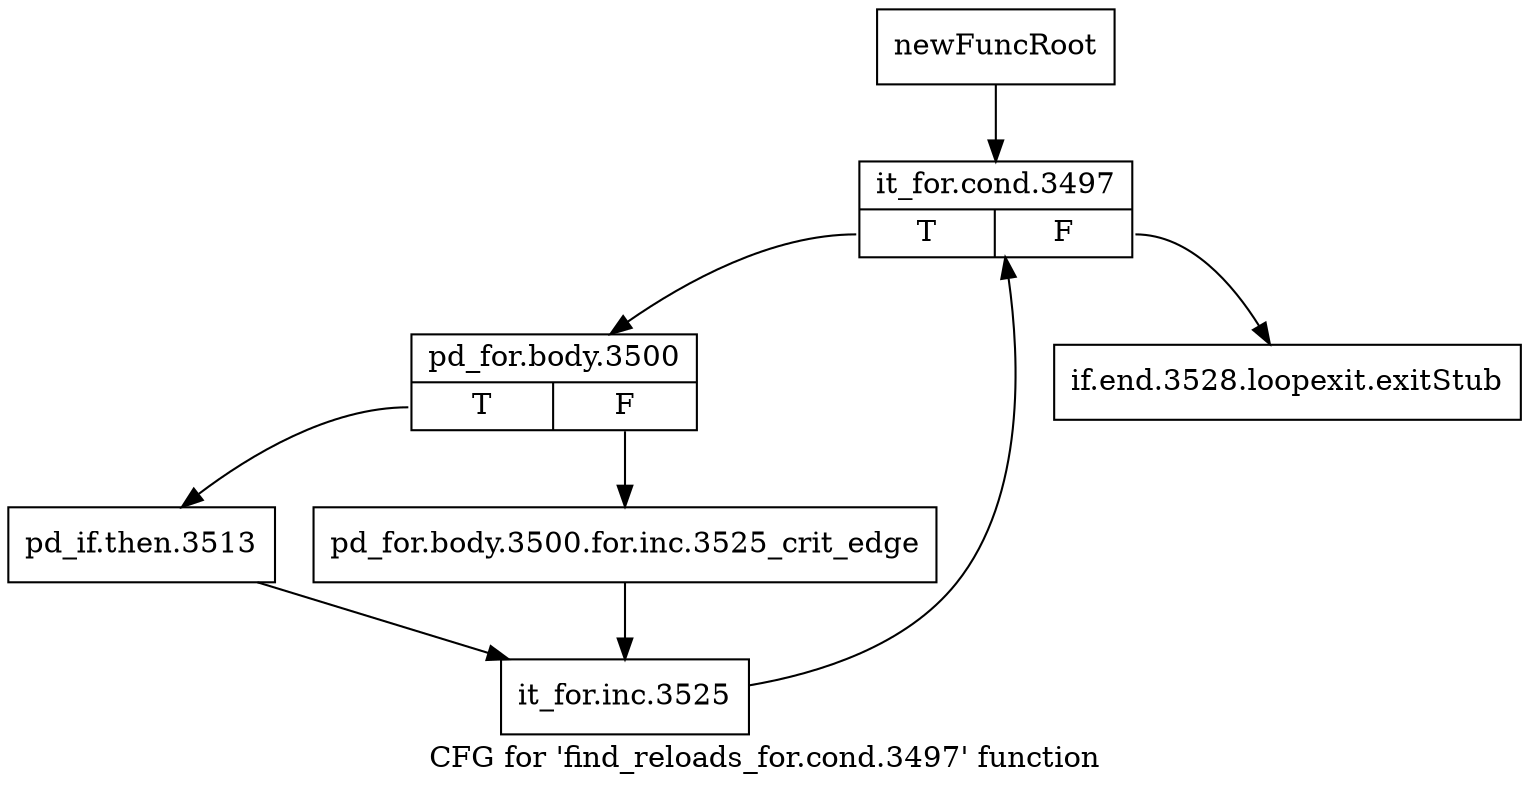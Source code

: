 digraph "CFG for 'find_reloads_for.cond.3497' function" {
	label="CFG for 'find_reloads_for.cond.3497' function";

	Node0xbbfa270 [shape=record,label="{newFuncRoot}"];
	Node0xbbfa270 -> Node0xbc070f0;
	Node0xbbfa2c0 [shape=record,label="{if.end.3528.loopexit.exitStub}"];
	Node0xbc070f0 [shape=record,label="{it_for.cond.3497|{<s0>T|<s1>F}}"];
	Node0xbc070f0:s0 -> Node0xbc07140;
	Node0xbc070f0:s1 -> Node0xbbfa2c0;
	Node0xbc07140 [shape=record,label="{pd_for.body.3500|{<s0>T|<s1>F}}"];
	Node0xbc07140:s0 -> Node0xbc071e0;
	Node0xbc07140:s1 -> Node0xbc07190;
	Node0xbc07190 [shape=record,label="{pd_for.body.3500.for.inc.3525_crit_edge}"];
	Node0xbc07190 -> Node0xbc07230;
	Node0xbc071e0 [shape=record,label="{pd_if.then.3513}"];
	Node0xbc071e0 -> Node0xbc07230;
	Node0xbc07230 [shape=record,label="{it_for.inc.3525}"];
	Node0xbc07230 -> Node0xbc070f0;
}
